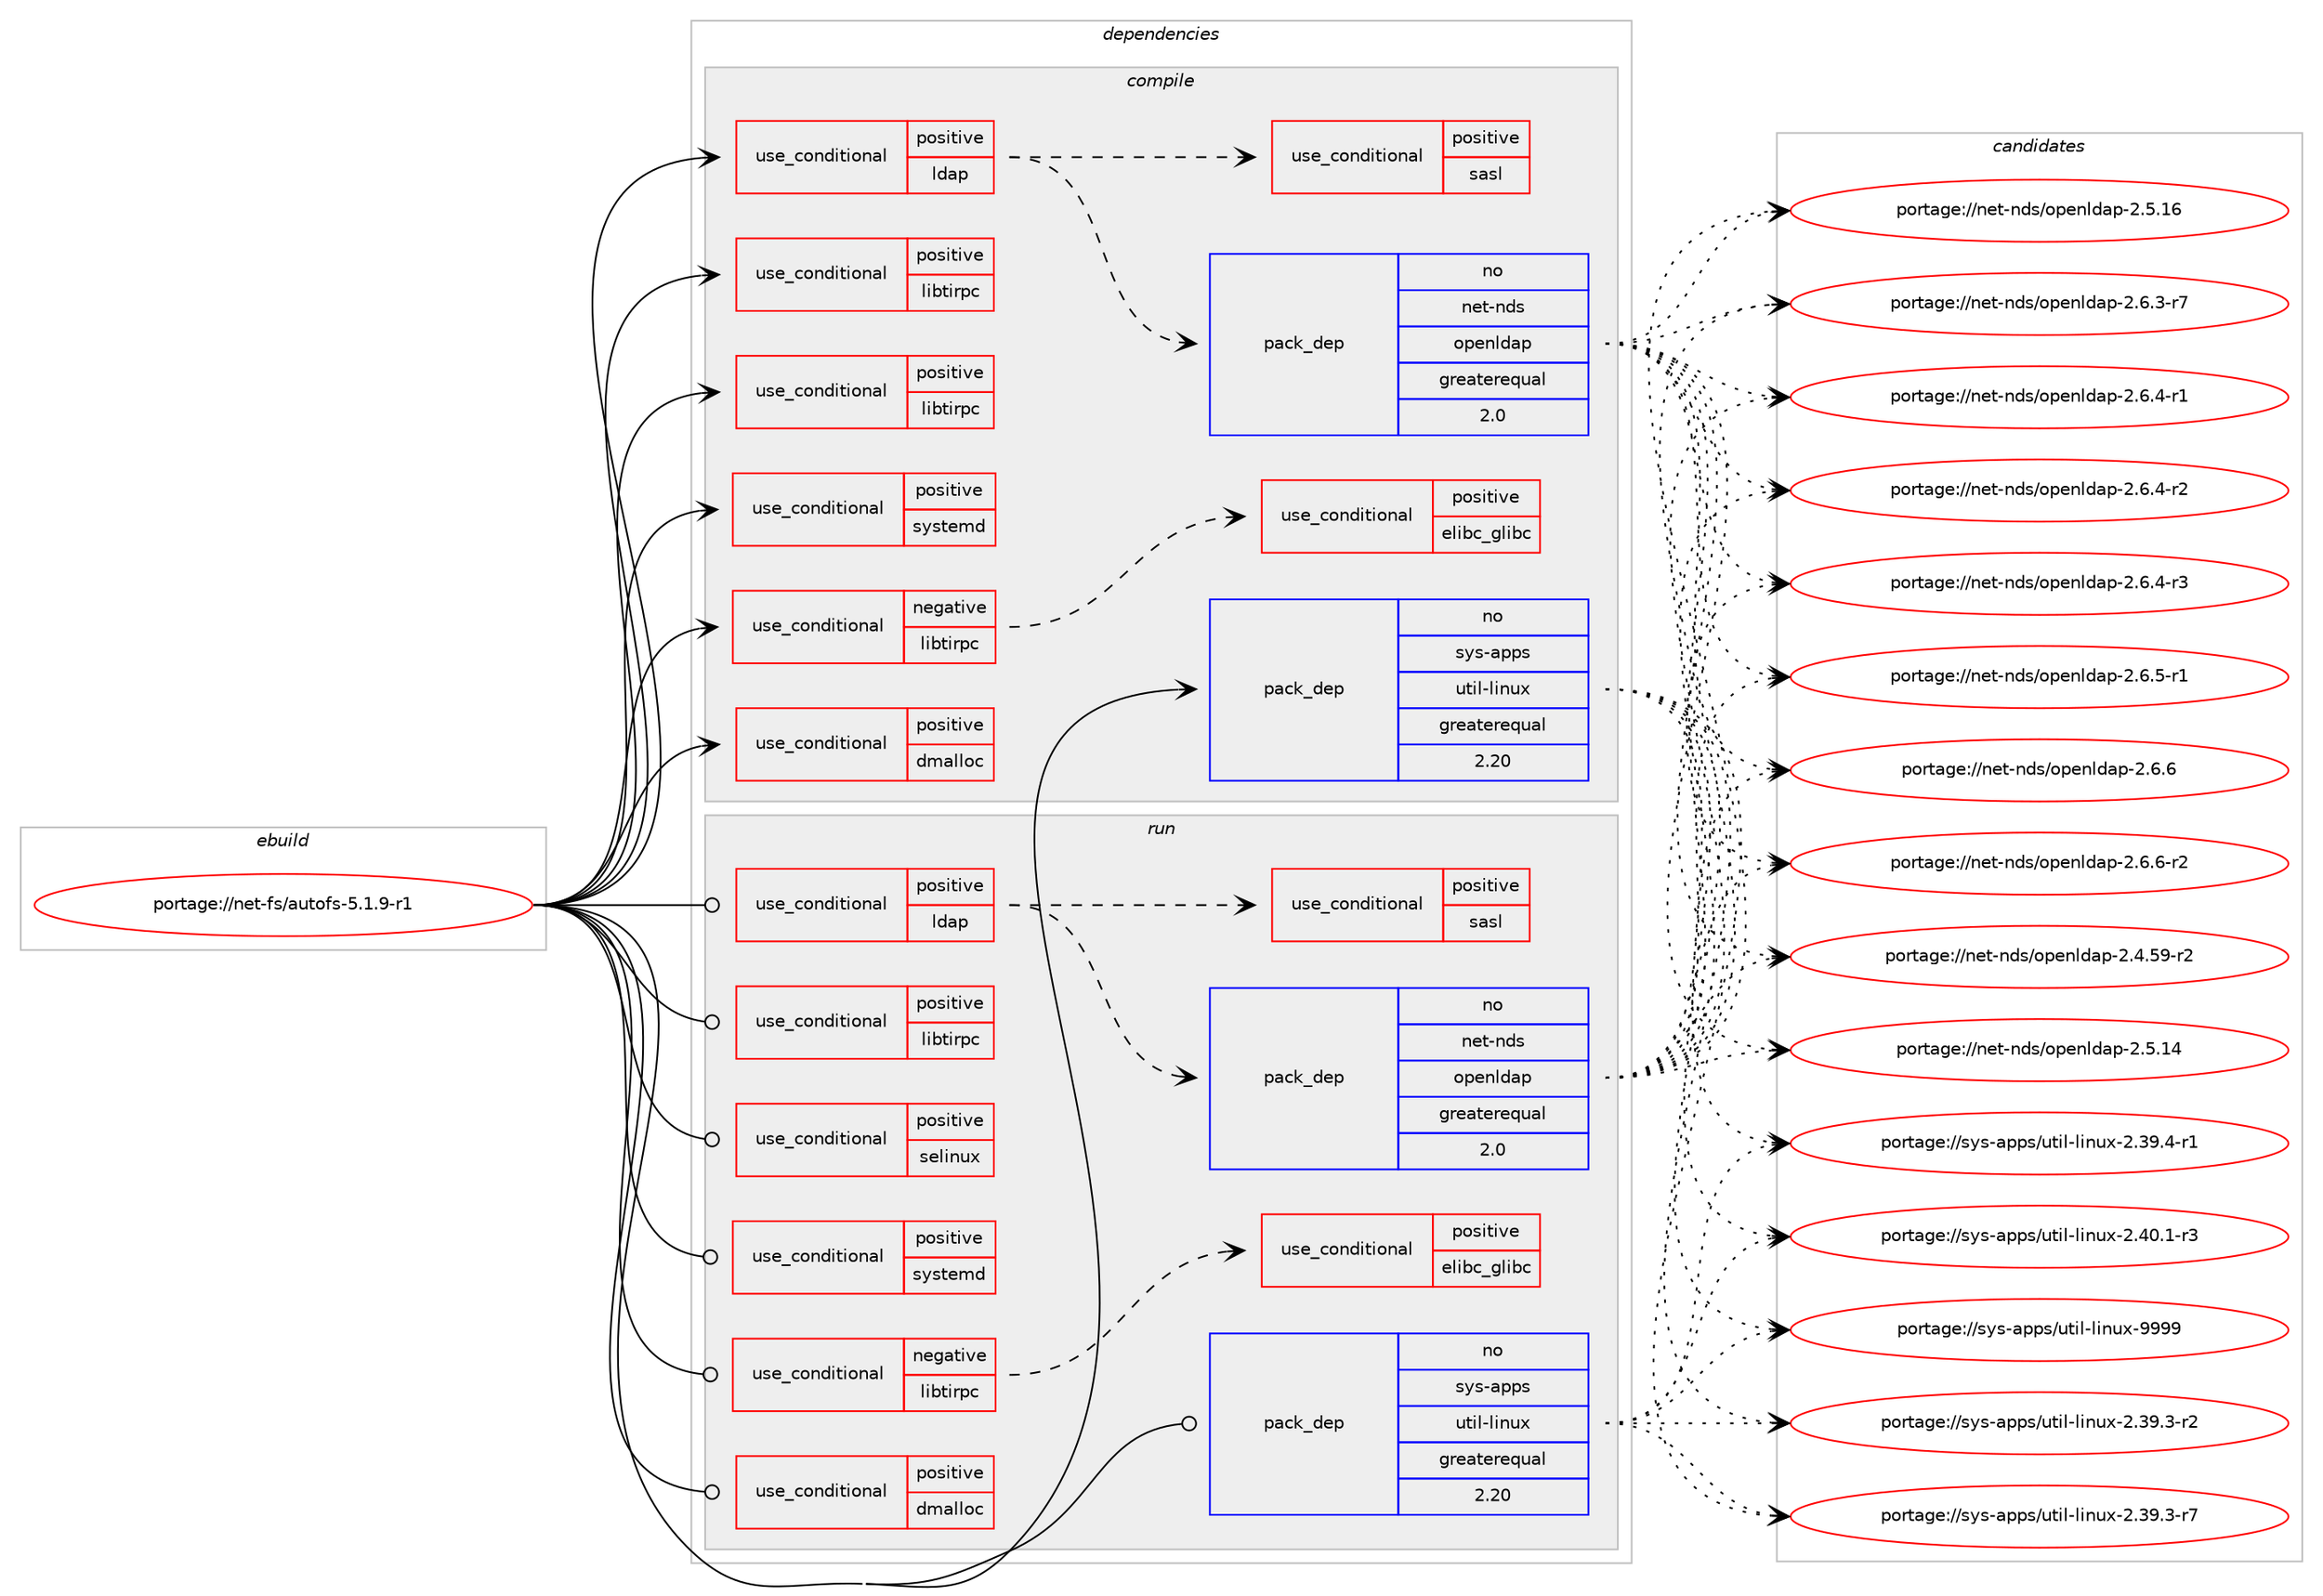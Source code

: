 digraph prolog {

# *************
# Graph options
# *************

newrank=true;
concentrate=true;
compound=true;
graph [rankdir=LR,fontname=Helvetica,fontsize=10,ranksep=1.5];#, ranksep=2.5, nodesep=0.2];
edge  [arrowhead=vee];
node  [fontname=Helvetica,fontsize=10];

# **********
# The ebuild
# **********

subgraph cluster_leftcol {
color=gray;
rank=same;
label=<<i>ebuild</i>>;
id [label="portage://net-fs/autofs-5.1.9-r1", color=red, width=4, href="../net-fs/autofs-5.1.9-r1.svg"];
}

# ****************
# The dependencies
# ****************

subgraph cluster_midcol {
color=gray;
label=<<i>dependencies</i>>;
subgraph cluster_compile {
fillcolor="#eeeeee";
style=filled;
label=<<i>compile</i>>;
subgraph cond87791 {
dependency177574 [label=<<TABLE BORDER="0" CELLBORDER="1" CELLSPACING="0" CELLPADDING="4"><TR><TD ROWSPAN="3" CELLPADDING="10">use_conditional</TD></TR><TR><TD>negative</TD></TR><TR><TD>libtirpc</TD></TR></TABLE>>, shape=none, color=red];
subgraph cond87792 {
dependency177575 [label=<<TABLE BORDER="0" CELLBORDER="1" CELLSPACING="0" CELLPADDING="4"><TR><TD ROWSPAN="3" CELLPADDING="10">use_conditional</TD></TR><TR><TD>positive</TD></TR><TR><TD>elibc_glibc</TD></TR></TABLE>>, shape=none, color=red];
# *** BEGIN UNKNOWN DEPENDENCY TYPE (TODO) ***
# dependency177575 -> package_dependency(portage://net-fs/autofs-5.1.9-r1,install,no,sys-libs,glibc,none,[,,],[],[use(enable(rpc),negative)])
# *** END UNKNOWN DEPENDENCY TYPE (TODO) ***

}
dependency177574:e -> dependency177575:w [weight=20,style="dashed",arrowhead="vee"];
}
id:e -> dependency177574:w [weight=20,style="solid",arrowhead="vee"];
subgraph cond87793 {
dependency177576 [label=<<TABLE BORDER="0" CELLBORDER="1" CELLSPACING="0" CELLPADDING="4"><TR><TD ROWSPAN="3" CELLPADDING="10">use_conditional</TD></TR><TR><TD>positive</TD></TR><TR><TD>dmalloc</TD></TR></TABLE>>, shape=none, color=red];
# *** BEGIN UNKNOWN DEPENDENCY TYPE (TODO) ***
# dependency177576 -> package_dependency(portage://net-fs/autofs-5.1.9-r1,install,no,dev-libs,dmalloc,none,[,,],[],[use(enable(threads),none)])
# *** END UNKNOWN DEPENDENCY TYPE (TODO) ***

}
id:e -> dependency177576:w [weight=20,style="solid",arrowhead="vee"];
subgraph cond87794 {
dependency177577 [label=<<TABLE BORDER="0" CELLBORDER="1" CELLSPACING="0" CELLPADDING="4"><TR><TD ROWSPAN="3" CELLPADDING="10">use_conditional</TD></TR><TR><TD>positive</TD></TR><TR><TD>ldap</TD></TR></TABLE>>, shape=none, color=red];
subgraph pack87244 {
dependency177578 [label=<<TABLE BORDER="0" CELLBORDER="1" CELLSPACING="0" CELLPADDING="4" WIDTH="220"><TR><TD ROWSPAN="6" CELLPADDING="30">pack_dep</TD></TR><TR><TD WIDTH="110">no</TD></TR><TR><TD>net-nds</TD></TR><TR><TD>openldap</TD></TR><TR><TD>greaterequal</TD></TR><TR><TD>2.0</TD></TR></TABLE>>, shape=none, color=blue];
}
dependency177577:e -> dependency177578:w [weight=20,style="dashed",arrowhead="vee"];
subgraph cond87795 {
dependency177579 [label=<<TABLE BORDER="0" CELLBORDER="1" CELLSPACING="0" CELLPADDING="4"><TR><TD ROWSPAN="3" CELLPADDING="10">use_conditional</TD></TR><TR><TD>positive</TD></TR><TR><TD>sasl</TD></TR></TABLE>>, shape=none, color=red];
# *** BEGIN UNKNOWN DEPENDENCY TYPE (TODO) ***
# dependency177579 -> package_dependency(portage://net-fs/autofs-5.1.9-r1,install,no,dev-libs,cyrus-sasl,none,[,,],[],[])
# *** END UNKNOWN DEPENDENCY TYPE (TODO) ***

# *** BEGIN UNKNOWN DEPENDENCY TYPE (TODO) ***
# dependency177579 -> package_dependency(portage://net-fs/autofs-5.1.9-r1,install,no,dev-libs,libxml2,none,[,,],[],[])
# *** END UNKNOWN DEPENDENCY TYPE (TODO) ***

# *** BEGIN UNKNOWN DEPENDENCY TYPE (TODO) ***
# dependency177579 -> package_dependency(portage://net-fs/autofs-5.1.9-r1,install,no,virtual,krb5,none,[,,],[],[])
# *** END UNKNOWN DEPENDENCY TYPE (TODO) ***

}
dependency177577:e -> dependency177579:w [weight=20,style="dashed",arrowhead="vee"];
}
id:e -> dependency177577:w [weight=20,style="solid",arrowhead="vee"];
subgraph cond87796 {
dependency177580 [label=<<TABLE BORDER="0" CELLBORDER="1" CELLSPACING="0" CELLPADDING="4"><TR><TD ROWSPAN="3" CELLPADDING="10">use_conditional</TD></TR><TR><TD>positive</TD></TR><TR><TD>libtirpc</TD></TR></TABLE>>, shape=none, color=red];
# *** BEGIN UNKNOWN DEPENDENCY TYPE (TODO) ***
# dependency177580 -> package_dependency(portage://net-fs/autofs-5.1.9-r1,install,no,net-libs,libtirpc,none,[,,],any_same_slot,[])
# *** END UNKNOWN DEPENDENCY TYPE (TODO) ***

}
id:e -> dependency177580:w [weight=20,style="solid",arrowhead="vee"];
subgraph cond87797 {
dependency177581 [label=<<TABLE BORDER="0" CELLBORDER="1" CELLSPACING="0" CELLPADDING="4"><TR><TD ROWSPAN="3" CELLPADDING="10">use_conditional</TD></TR><TR><TD>positive</TD></TR><TR><TD>libtirpc</TD></TR></TABLE>>, shape=none, color=red];
# *** BEGIN UNKNOWN DEPENDENCY TYPE (TODO) ***
# dependency177581 -> package_dependency(portage://net-fs/autofs-5.1.9-r1,install,no,net-libs,rpcsvc-proto,none,[,,],[],[])
# *** END UNKNOWN DEPENDENCY TYPE (TODO) ***

}
id:e -> dependency177581:w [weight=20,style="solid",arrowhead="vee"];
subgraph cond87798 {
dependency177582 [label=<<TABLE BORDER="0" CELLBORDER="1" CELLSPACING="0" CELLPADDING="4"><TR><TD ROWSPAN="3" CELLPADDING="10">use_conditional</TD></TR><TR><TD>positive</TD></TR><TR><TD>systemd</TD></TR></TABLE>>, shape=none, color=red];
# *** BEGIN UNKNOWN DEPENDENCY TYPE (TODO) ***
# dependency177582 -> package_dependency(portage://net-fs/autofs-5.1.9-r1,install,no,sys-apps,systemd,none,[,,],[],[])
# *** END UNKNOWN DEPENDENCY TYPE (TODO) ***

}
id:e -> dependency177582:w [weight=20,style="solid",arrowhead="vee"];
# *** BEGIN UNKNOWN DEPENDENCY TYPE (TODO) ***
# id -> package_dependency(portage://net-fs/autofs-5.1.9-r1,install,no,net-libs,libnsl,none,[,,],any_same_slot,[])
# *** END UNKNOWN DEPENDENCY TYPE (TODO) ***

subgraph pack87245 {
dependency177583 [label=<<TABLE BORDER="0" CELLBORDER="1" CELLSPACING="0" CELLPADDING="4" WIDTH="220"><TR><TD ROWSPAN="6" CELLPADDING="30">pack_dep</TD></TR><TR><TD WIDTH="110">no</TD></TR><TR><TD>sys-apps</TD></TR><TR><TD>util-linux</TD></TR><TR><TD>greaterequal</TD></TR><TR><TD>2.20</TD></TR></TABLE>>, shape=none, color=blue];
}
id:e -> dependency177583:w [weight=20,style="solid",arrowhead="vee"];
}
subgraph cluster_compileandrun {
fillcolor="#eeeeee";
style=filled;
label=<<i>compile and run</i>>;
}
subgraph cluster_run {
fillcolor="#eeeeee";
style=filled;
label=<<i>run</i>>;
subgraph cond87799 {
dependency177584 [label=<<TABLE BORDER="0" CELLBORDER="1" CELLSPACING="0" CELLPADDING="4"><TR><TD ROWSPAN="3" CELLPADDING="10">use_conditional</TD></TR><TR><TD>negative</TD></TR><TR><TD>libtirpc</TD></TR></TABLE>>, shape=none, color=red];
subgraph cond87800 {
dependency177585 [label=<<TABLE BORDER="0" CELLBORDER="1" CELLSPACING="0" CELLPADDING="4"><TR><TD ROWSPAN="3" CELLPADDING="10">use_conditional</TD></TR><TR><TD>positive</TD></TR><TR><TD>elibc_glibc</TD></TR></TABLE>>, shape=none, color=red];
# *** BEGIN UNKNOWN DEPENDENCY TYPE (TODO) ***
# dependency177585 -> package_dependency(portage://net-fs/autofs-5.1.9-r1,run,no,sys-libs,glibc,none,[,,],[],[use(enable(rpc),negative)])
# *** END UNKNOWN DEPENDENCY TYPE (TODO) ***

}
dependency177584:e -> dependency177585:w [weight=20,style="dashed",arrowhead="vee"];
}
id:e -> dependency177584:w [weight=20,style="solid",arrowhead="odot"];
subgraph cond87801 {
dependency177586 [label=<<TABLE BORDER="0" CELLBORDER="1" CELLSPACING="0" CELLPADDING="4"><TR><TD ROWSPAN="3" CELLPADDING="10">use_conditional</TD></TR><TR><TD>positive</TD></TR><TR><TD>dmalloc</TD></TR></TABLE>>, shape=none, color=red];
# *** BEGIN UNKNOWN DEPENDENCY TYPE (TODO) ***
# dependency177586 -> package_dependency(portage://net-fs/autofs-5.1.9-r1,run,no,dev-libs,dmalloc,none,[,,],[],[use(enable(threads),none)])
# *** END UNKNOWN DEPENDENCY TYPE (TODO) ***

}
id:e -> dependency177586:w [weight=20,style="solid",arrowhead="odot"];
subgraph cond87802 {
dependency177587 [label=<<TABLE BORDER="0" CELLBORDER="1" CELLSPACING="0" CELLPADDING="4"><TR><TD ROWSPAN="3" CELLPADDING="10">use_conditional</TD></TR><TR><TD>positive</TD></TR><TR><TD>ldap</TD></TR></TABLE>>, shape=none, color=red];
subgraph pack87246 {
dependency177588 [label=<<TABLE BORDER="0" CELLBORDER="1" CELLSPACING="0" CELLPADDING="4" WIDTH="220"><TR><TD ROWSPAN="6" CELLPADDING="30">pack_dep</TD></TR><TR><TD WIDTH="110">no</TD></TR><TR><TD>net-nds</TD></TR><TR><TD>openldap</TD></TR><TR><TD>greaterequal</TD></TR><TR><TD>2.0</TD></TR></TABLE>>, shape=none, color=blue];
}
dependency177587:e -> dependency177588:w [weight=20,style="dashed",arrowhead="vee"];
subgraph cond87803 {
dependency177589 [label=<<TABLE BORDER="0" CELLBORDER="1" CELLSPACING="0" CELLPADDING="4"><TR><TD ROWSPAN="3" CELLPADDING="10">use_conditional</TD></TR><TR><TD>positive</TD></TR><TR><TD>sasl</TD></TR></TABLE>>, shape=none, color=red];
# *** BEGIN UNKNOWN DEPENDENCY TYPE (TODO) ***
# dependency177589 -> package_dependency(portage://net-fs/autofs-5.1.9-r1,run,no,dev-libs,cyrus-sasl,none,[,,],[],[])
# *** END UNKNOWN DEPENDENCY TYPE (TODO) ***

# *** BEGIN UNKNOWN DEPENDENCY TYPE (TODO) ***
# dependency177589 -> package_dependency(portage://net-fs/autofs-5.1.9-r1,run,no,dev-libs,libxml2,none,[,,],[],[])
# *** END UNKNOWN DEPENDENCY TYPE (TODO) ***

# *** BEGIN UNKNOWN DEPENDENCY TYPE (TODO) ***
# dependency177589 -> package_dependency(portage://net-fs/autofs-5.1.9-r1,run,no,virtual,krb5,none,[,,],[],[])
# *** END UNKNOWN DEPENDENCY TYPE (TODO) ***

}
dependency177587:e -> dependency177589:w [weight=20,style="dashed",arrowhead="vee"];
}
id:e -> dependency177587:w [weight=20,style="solid",arrowhead="odot"];
subgraph cond87804 {
dependency177590 [label=<<TABLE BORDER="0" CELLBORDER="1" CELLSPACING="0" CELLPADDING="4"><TR><TD ROWSPAN="3" CELLPADDING="10">use_conditional</TD></TR><TR><TD>positive</TD></TR><TR><TD>libtirpc</TD></TR></TABLE>>, shape=none, color=red];
# *** BEGIN UNKNOWN DEPENDENCY TYPE (TODO) ***
# dependency177590 -> package_dependency(portage://net-fs/autofs-5.1.9-r1,run,no,net-libs,libtirpc,none,[,,],any_same_slot,[])
# *** END UNKNOWN DEPENDENCY TYPE (TODO) ***

}
id:e -> dependency177590:w [weight=20,style="solid",arrowhead="odot"];
subgraph cond87805 {
dependency177591 [label=<<TABLE BORDER="0" CELLBORDER="1" CELLSPACING="0" CELLPADDING="4"><TR><TD ROWSPAN="3" CELLPADDING="10">use_conditional</TD></TR><TR><TD>positive</TD></TR><TR><TD>selinux</TD></TR></TABLE>>, shape=none, color=red];
# *** BEGIN UNKNOWN DEPENDENCY TYPE (TODO) ***
# dependency177591 -> package_dependency(portage://net-fs/autofs-5.1.9-r1,run,no,sec-policy,selinux-automount,none,[,,],[],[])
# *** END UNKNOWN DEPENDENCY TYPE (TODO) ***

}
id:e -> dependency177591:w [weight=20,style="solid",arrowhead="odot"];
subgraph cond87806 {
dependency177592 [label=<<TABLE BORDER="0" CELLBORDER="1" CELLSPACING="0" CELLPADDING="4"><TR><TD ROWSPAN="3" CELLPADDING="10">use_conditional</TD></TR><TR><TD>positive</TD></TR><TR><TD>systemd</TD></TR></TABLE>>, shape=none, color=red];
# *** BEGIN UNKNOWN DEPENDENCY TYPE (TODO) ***
# dependency177592 -> package_dependency(portage://net-fs/autofs-5.1.9-r1,run,no,sys-apps,systemd,none,[,,],[],[])
# *** END UNKNOWN DEPENDENCY TYPE (TODO) ***

}
id:e -> dependency177592:w [weight=20,style="solid",arrowhead="odot"];
# *** BEGIN UNKNOWN DEPENDENCY TYPE (TODO) ***
# id -> package_dependency(portage://net-fs/autofs-5.1.9-r1,run,no,net-libs,libnsl,none,[,,],any_same_slot,[])
# *** END UNKNOWN DEPENDENCY TYPE (TODO) ***

subgraph pack87247 {
dependency177593 [label=<<TABLE BORDER="0" CELLBORDER="1" CELLSPACING="0" CELLPADDING="4" WIDTH="220"><TR><TD ROWSPAN="6" CELLPADDING="30">pack_dep</TD></TR><TR><TD WIDTH="110">no</TD></TR><TR><TD>sys-apps</TD></TR><TR><TD>util-linux</TD></TR><TR><TD>greaterequal</TD></TR><TR><TD>2.20</TD></TR></TABLE>>, shape=none, color=blue];
}
id:e -> dependency177593:w [weight=20,style="solid",arrowhead="odot"];
}
}

# **************
# The candidates
# **************

subgraph cluster_choices {
rank=same;
color=gray;
label=<<i>candidates</i>>;

subgraph choice87244 {
color=black;
nodesep=1;
choice110101116451101001154711111210111010810097112455046524653574511450 [label="portage://net-nds/openldap-2.4.59-r2", color=red, width=4,href="../net-nds/openldap-2.4.59-r2.svg"];
choice11010111645110100115471111121011101081009711245504653464952 [label="portage://net-nds/openldap-2.5.14", color=red, width=4,href="../net-nds/openldap-2.5.14.svg"];
choice11010111645110100115471111121011101081009711245504653464954 [label="portage://net-nds/openldap-2.5.16", color=red, width=4,href="../net-nds/openldap-2.5.16.svg"];
choice1101011164511010011547111112101110108100971124550465446514511455 [label="portage://net-nds/openldap-2.6.3-r7", color=red, width=4,href="../net-nds/openldap-2.6.3-r7.svg"];
choice1101011164511010011547111112101110108100971124550465446524511449 [label="portage://net-nds/openldap-2.6.4-r1", color=red, width=4,href="../net-nds/openldap-2.6.4-r1.svg"];
choice1101011164511010011547111112101110108100971124550465446524511450 [label="portage://net-nds/openldap-2.6.4-r2", color=red, width=4,href="../net-nds/openldap-2.6.4-r2.svg"];
choice1101011164511010011547111112101110108100971124550465446524511451 [label="portage://net-nds/openldap-2.6.4-r3", color=red, width=4,href="../net-nds/openldap-2.6.4-r3.svg"];
choice1101011164511010011547111112101110108100971124550465446534511449 [label="portage://net-nds/openldap-2.6.5-r1", color=red, width=4,href="../net-nds/openldap-2.6.5-r1.svg"];
choice110101116451101001154711111210111010810097112455046544654 [label="portage://net-nds/openldap-2.6.6", color=red, width=4,href="../net-nds/openldap-2.6.6.svg"];
choice1101011164511010011547111112101110108100971124550465446544511450 [label="portage://net-nds/openldap-2.6.6-r2", color=red, width=4,href="../net-nds/openldap-2.6.6-r2.svg"];
dependency177578:e -> choice110101116451101001154711111210111010810097112455046524653574511450:w [style=dotted,weight="100"];
dependency177578:e -> choice11010111645110100115471111121011101081009711245504653464952:w [style=dotted,weight="100"];
dependency177578:e -> choice11010111645110100115471111121011101081009711245504653464954:w [style=dotted,weight="100"];
dependency177578:e -> choice1101011164511010011547111112101110108100971124550465446514511455:w [style=dotted,weight="100"];
dependency177578:e -> choice1101011164511010011547111112101110108100971124550465446524511449:w [style=dotted,weight="100"];
dependency177578:e -> choice1101011164511010011547111112101110108100971124550465446524511450:w [style=dotted,weight="100"];
dependency177578:e -> choice1101011164511010011547111112101110108100971124550465446524511451:w [style=dotted,weight="100"];
dependency177578:e -> choice1101011164511010011547111112101110108100971124550465446534511449:w [style=dotted,weight="100"];
dependency177578:e -> choice110101116451101001154711111210111010810097112455046544654:w [style=dotted,weight="100"];
dependency177578:e -> choice1101011164511010011547111112101110108100971124550465446544511450:w [style=dotted,weight="100"];
}
subgraph choice87245 {
color=black;
nodesep=1;
choice11512111545971121121154711711610510845108105110117120455046515746514511450 [label="portage://sys-apps/util-linux-2.39.3-r2", color=red, width=4,href="../sys-apps/util-linux-2.39.3-r2.svg"];
choice11512111545971121121154711711610510845108105110117120455046515746514511455 [label="portage://sys-apps/util-linux-2.39.3-r7", color=red, width=4,href="../sys-apps/util-linux-2.39.3-r7.svg"];
choice11512111545971121121154711711610510845108105110117120455046515746524511449 [label="portage://sys-apps/util-linux-2.39.4-r1", color=red, width=4,href="../sys-apps/util-linux-2.39.4-r1.svg"];
choice11512111545971121121154711711610510845108105110117120455046524846494511451 [label="portage://sys-apps/util-linux-2.40.1-r3", color=red, width=4,href="../sys-apps/util-linux-2.40.1-r3.svg"];
choice115121115459711211211547117116105108451081051101171204557575757 [label="portage://sys-apps/util-linux-9999", color=red, width=4,href="../sys-apps/util-linux-9999.svg"];
dependency177583:e -> choice11512111545971121121154711711610510845108105110117120455046515746514511450:w [style=dotted,weight="100"];
dependency177583:e -> choice11512111545971121121154711711610510845108105110117120455046515746514511455:w [style=dotted,weight="100"];
dependency177583:e -> choice11512111545971121121154711711610510845108105110117120455046515746524511449:w [style=dotted,weight="100"];
dependency177583:e -> choice11512111545971121121154711711610510845108105110117120455046524846494511451:w [style=dotted,weight="100"];
dependency177583:e -> choice115121115459711211211547117116105108451081051101171204557575757:w [style=dotted,weight="100"];
}
subgraph choice87246 {
color=black;
nodesep=1;
choice110101116451101001154711111210111010810097112455046524653574511450 [label="portage://net-nds/openldap-2.4.59-r2", color=red, width=4,href="../net-nds/openldap-2.4.59-r2.svg"];
choice11010111645110100115471111121011101081009711245504653464952 [label="portage://net-nds/openldap-2.5.14", color=red, width=4,href="../net-nds/openldap-2.5.14.svg"];
choice11010111645110100115471111121011101081009711245504653464954 [label="portage://net-nds/openldap-2.5.16", color=red, width=4,href="../net-nds/openldap-2.5.16.svg"];
choice1101011164511010011547111112101110108100971124550465446514511455 [label="portage://net-nds/openldap-2.6.3-r7", color=red, width=4,href="../net-nds/openldap-2.6.3-r7.svg"];
choice1101011164511010011547111112101110108100971124550465446524511449 [label="portage://net-nds/openldap-2.6.4-r1", color=red, width=4,href="../net-nds/openldap-2.6.4-r1.svg"];
choice1101011164511010011547111112101110108100971124550465446524511450 [label="portage://net-nds/openldap-2.6.4-r2", color=red, width=4,href="../net-nds/openldap-2.6.4-r2.svg"];
choice1101011164511010011547111112101110108100971124550465446524511451 [label="portage://net-nds/openldap-2.6.4-r3", color=red, width=4,href="../net-nds/openldap-2.6.4-r3.svg"];
choice1101011164511010011547111112101110108100971124550465446534511449 [label="portage://net-nds/openldap-2.6.5-r1", color=red, width=4,href="../net-nds/openldap-2.6.5-r1.svg"];
choice110101116451101001154711111210111010810097112455046544654 [label="portage://net-nds/openldap-2.6.6", color=red, width=4,href="../net-nds/openldap-2.6.6.svg"];
choice1101011164511010011547111112101110108100971124550465446544511450 [label="portage://net-nds/openldap-2.6.6-r2", color=red, width=4,href="../net-nds/openldap-2.6.6-r2.svg"];
dependency177588:e -> choice110101116451101001154711111210111010810097112455046524653574511450:w [style=dotted,weight="100"];
dependency177588:e -> choice11010111645110100115471111121011101081009711245504653464952:w [style=dotted,weight="100"];
dependency177588:e -> choice11010111645110100115471111121011101081009711245504653464954:w [style=dotted,weight="100"];
dependency177588:e -> choice1101011164511010011547111112101110108100971124550465446514511455:w [style=dotted,weight="100"];
dependency177588:e -> choice1101011164511010011547111112101110108100971124550465446524511449:w [style=dotted,weight="100"];
dependency177588:e -> choice1101011164511010011547111112101110108100971124550465446524511450:w [style=dotted,weight="100"];
dependency177588:e -> choice1101011164511010011547111112101110108100971124550465446524511451:w [style=dotted,weight="100"];
dependency177588:e -> choice1101011164511010011547111112101110108100971124550465446534511449:w [style=dotted,weight="100"];
dependency177588:e -> choice110101116451101001154711111210111010810097112455046544654:w [style=dotted,weight="100"];
dependency177588:e -> choice1101011164511010011547111112101110108100971124550465446544511450:w [style=dotted,weight="100"];
}
subgraph choice87247 {
color=black;
nodesep=1;
choice11512111545971121121154711711610510845108105110117120455046515746514511450 [label="portage://sys-apps/util-linux-2.39.3-r2", color=red, width=4,href="../sys-apps/util-linux-2.39.3-r2.svg"];
choice11512111545971121121154711711610510845108105110117120455046515746514511455 [label="portage://sys-apps/util-linux-2.39.3-r7", color=red, width=4,href="../sys-apps/util-linux-2.39.3-r7.svg"];
choice11512111545971121121154711711610510845108105110117120455046515746524511449 [label="portage://sys-apps/util-linux-2.39.4-r1", color=red, width=4,href="../sys-apps/util-linux-2.39.4-r1.svg"];
choice11512111545971121121154711711610510845108105110117120455046524846494511451 [label="portage://sys-apps/util-linux-2.40.1-r3", color=red, width=4,href="../sys-apps/util-linux-2.40.1-r3.svg"];
choice115121115459711211211547117116105108451081051101171204557575757 [label="portage://sys-apps/util-linux-9999", color=red, width=4,href="../sys-apps/util-linux-9999.svg"];
dependency177593:e -> choice11512111545971121121154711711610510845108105110117120455046515746514511450:w [style=dotted,weight="100"];
dependency177593:e -> choice11512111545971121121154711711610510845108105110117120455046515746514511455:w [style=dotted,weight="100"];
dependency177593:e -> choice11512111545971121121154711711610510845108105110117120455046515746524511449:w [style=dotted,weight="100"];
dependency177593:e -> choice11512111545971121121154711711610510845108105110117120455046524846494511451:w [style=dotted,weight="100"];
dependency177593:e -> choice115121115459711211211547117116105108451081051101171204557575757:w [style=dotted,weight="100"];
}
}

}
